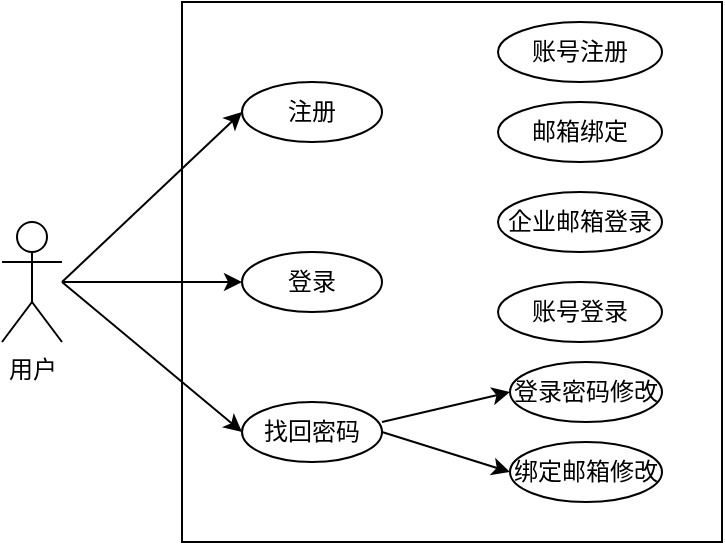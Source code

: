<mxfile version="24.7.12">
  <diagram name="第 1 页" id="Te-m8JHDDNqqYAZAqVUz">
    <mxGraphModel dx="565" dy="579" grid="1" gridSize="10" guides="1" tooltips="1" connect="1" arrows="1" fold="1" page="1" pageScale="1" pageWidth="827" pageHeight="1169" math="0" shadow="0">
      <root>
        <mxCell id="0" />
        <mxCell id="1" parent="0" />
        <mxCell id="mO7--AvBq7ZALMpV3Glq-1" value="用户" style="shape=umlActor;verticalLabelPosition=bottom;verticalAlign=top;html=1;outlineConnect=0;" vertex="1" parent="1">
          <mxGeometry x="130" y="330" width="30" height="60" as="geometry" />
        </mxCell>
        <mxCell id="mO7--AvBq7ZALMpV3Glq-5" value="" style="rounded=0;whiteSpace=wrap;html=1;" vertex="1" parent="1">
          <mxGeometry x="220" y="220" width="270" height="270" as="geometry" />
        </mxCell>
        <mxCell id="mO7--AvBq7ZALMpV3Glq-6" value="注册" style="ellipse;whiteSpace=wrap;html=1;" vertex="1" parent="1">
          <mxGeometry x="250" y="260" width="70" height="30" as="geometry" />
        </mxCell>
        <mxCell id="mO7--AvBq7ZALMpV3Glq-7" value="登录" style="ellipse;whiteSpace=wrap;html=1;" vertex="1" parent="1">
          <mxGeometry x="250" y="345" width="70" height="30" as="geometry" />
        </mxCell>
        <mxCell id="mO7--AvBq7ZALMpV3Glq-9" value="找回密码" style="ellipse;whiteSpace=wrap;html=1;" vertex="1" parent="1">
          <mxGeometry x="250" y="420" width="70" height="30" as="geometry" />
        </mxCell>
        <mxCell id="mO7--AvBq7ZALMpV3Glq-10" value="账号注册" style="ellipse;whiteSpace=wrap;html=1;" vertex="1" parent="1">
          <mxGeometry x="378" y="230" width="82" height="30" as="geometry" />
        </mxCell>
        <mxCell id="mO7--AvBq7ZALMpV3Glq-14" value="邮箱绑定" style="ellipse;whiteSpace=wrap;html=1;" vertex="1" parent="1">
          <mxGeometry x="378" y="270" width="82" height="30" as="geometry" />
        </mxCell>
        <mxCell id="mO7--AvBq7ZALMpV3Glq-15" value="企业邮箱登录" style="ellipse;whiteSpace=wrap;html=1;" vertex="1" parent="1">
          <mxGeometry x="378" y="315" width="82" height="30" as="geometry" />
        </mxCell>
        <mxCell id="mO7--AvBq7ZALMpV3Glq-16" value="账号登录" style="ellipse;whiteSpace=wrap;html=1;" vertex="1" parent="1">
          <mxGeometry x="378" y="360" width="82" height="30" as="geometry" />
        </mxCell>
        <mxCell id="mO7--AvBq7ZALMpV3Glq-17" value="登录密码修改" style="ellipse;whiteSpace=wrap;html=1;" vertex="1" parent="1">
          <mxGeometry x="384" y="400" width="76" height="30" as="geometry" />
        </mxCell>
        <mxCell id="mO7--AvBq7ZALMpV3Glq-18" value="绑定邮箱修改" style="ellipse;whiteSpace=wrap;html=1;" vertex="1" parent="1">
          <mxGeometry x="384" y="440" width="76" height="30" as="geometry" />
        </mxCell>
        <mxCell id="mO7--AvBq7ZALMpV3Glq-19" value="" style="endArrow=classic;html=1;rounded=0;entryX=0;entryY=0.5;entryDx=0;entryDy=0;" edge="1" parent="1" source="mO7--AvBq7ZALMpV3Glq-1" target="mO7--AvBq7ZALMpV3Glq-7">
          <mxGeometry width="50" height="50" relative="1" as="geometry">
            <mxPoint x="320" y="430" as="sourcePoint" />
            <mxPoint x="370" y="380" as="targetPoint" />
          </mxGeometry>
        </mxCell>
        <mxCell id="mO7--AvBq7ZALMpV3Glq-21" value="" style="endArrow=classic;html=1;rounded=0;entryX=0;entryY=0.5;entryDx=0;entryDy=0;" edge="1" parent="1" target="mO7--AvBq7ZALMpV3Glq-6">
          <mxGeometry width="50" height="50" relative="1" as="geometry">
            <mxPoint x="160" y="360" as="sourcePoint" />
            <mxPoint x="260" y="370" as="targetPoint" />
          </mxGeometry>
        </mxCell>
        <mxCell id="mO7--AvBq7ZALMpV3Glq-22" value="" style="endArrow=classic;html=1;rounded=0;entryX=0;entryY=0.5;entryDx=0;entryDy=0;" edge="1" parent="1" target="mO7--AvBq7ZALMpV3Glq-9">
          <mxGeometry width="50" height="50" relative="1" as="geometry">
            <mxPoint x="160" y="360" as="sourcePoint" />
            <mxPoint x="270" y="380" as="targetPoint" />
          </mxGeometry>
        </mxCell>
        <mxCell id="mO7--AvBq7ZALMpV3Glq-24" value="" style="endArrow=classic;html=1;rounded=0;entryX=0;entryY=0.5;entryDx=0;entryDy=0;" edge="1" parent="1" target="mO7--AvBq7ZALMpV3Glq-17">
          <mxGeometry width="50" height="50" relative="1" as="geometry">
            <mxPoint x="320" y="430" as="sourcePoint" />
            <mxPoint x="370" y="380" as="targetPoint" />
          </mxGeometry>
        </mxCell>
        <mxCell id="mO7--AvBq7ZALMpV3Glq-25" value="" style="endArrow=classic;html=1;rounded=0;entryX=0;entryY=0.5;entryDx=0;entryDy=0;exitX=1;exitY=0.5;exitDx=0;exitDy=0;" edge="1" parent="1" source="mO7--AvBq7ZALMpV3Glq-9" target="mO7--AvBq7ZALMpV3Glq-18">
          <mxGeometry width="50" height="50" relative="1" as="geometry">
            <mxPoint x="316" y="510" as="sourcePoint" />
            <mxPoint x="384" y="460" as="targetPoint" />
          </mxGeometry>
        </mxCell>
      </root>
    </mxGraphModel>
  </diagram>
</mxfile>
